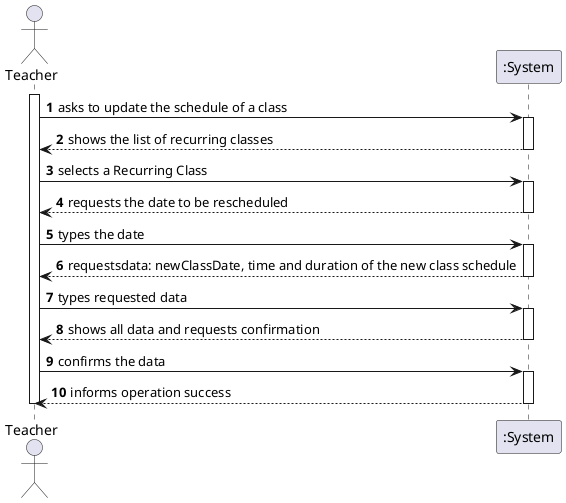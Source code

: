 @startuml
autonumber

actor "Teacher" as Tea

activate Tea

Tea -> ":System": asks to update the schedule of a class
activate ":System"
Tea <-- ":System": shows the list of recurring classes
deactivate ":System"

Tea -> ":System":selects a Recurring Class
activate ":System"
Tea <-- ":System": requests the date to be rescheduled
deactivate ":System"

Tea -> ":System":types the date
activate ":System"
Tea <-- ":System":requestsdata: newClassDate, time and duration of the new class schedule
deactivate ":System"

Tea -> ":System":types requested data
activate ":System"
Tea <-- ":System":shows all data and requests confirmation
deactivate ":System"

Tea -> ":System":confirms the data
activate ":System"
Tea <-- ":System":informs operation success
deactivate ":System"

deactivate Tea

@enduml
